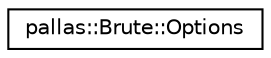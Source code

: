 digraph "Graphical Class Hierarchy"
{
  edge [fontname="Helvetica",fontsize="10",labelfontname="Helvetica",labelfontsize="10"];
  node [fontname="Helvetica",fontsize="10",shape=record];
  rankdir="LR";
  Node1 [label="pallas::Brute::Options",height=0.2,width=0.4,color="black", fillcolor="white", style="filled",URL="$structpallas_1_1_brute_1_1_options.html"];
}
